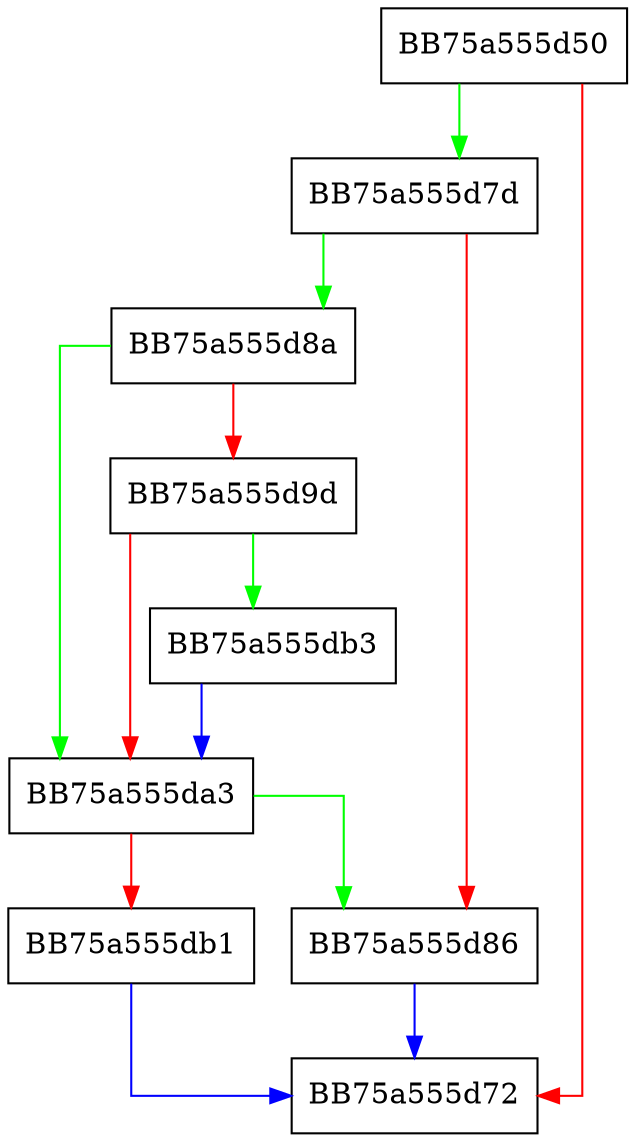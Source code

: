digraph scan_DT_stub {
  node [shape="box"];
  graph [splines=ortho];
  BB75a555d50 -> BB75a555d7d [color="green"];
  BB75a555d50 -> BB75a555d72 [color="red"];
  BB75a555d7d -> BB75a555d8a [color="green"];
  BB75a555d7d -> BB75a555d86 [color="red"];
  BB75a555d86 -> BB75a555d72 [color="blue"];
  BB75a555d8a -> BB75a555da3 [color="green"];
  BB75a555d8a -> BB75a555d9d [color="red"];
  BB75a555d9d -> BB75a555db3 [color="green"];
  BB75a555d9d -> BB75a555da3 [color="red"];
  BB75a555da3 -> BB75a555d86 [color="green"];
  BB75a555da3 -> BB75a555db1 [color="red"];
  BB75a555db1 -> BB75a555d72 [color="blue"];
  BB75a555db3 -> BB75a555da3 [color="blue"];
}